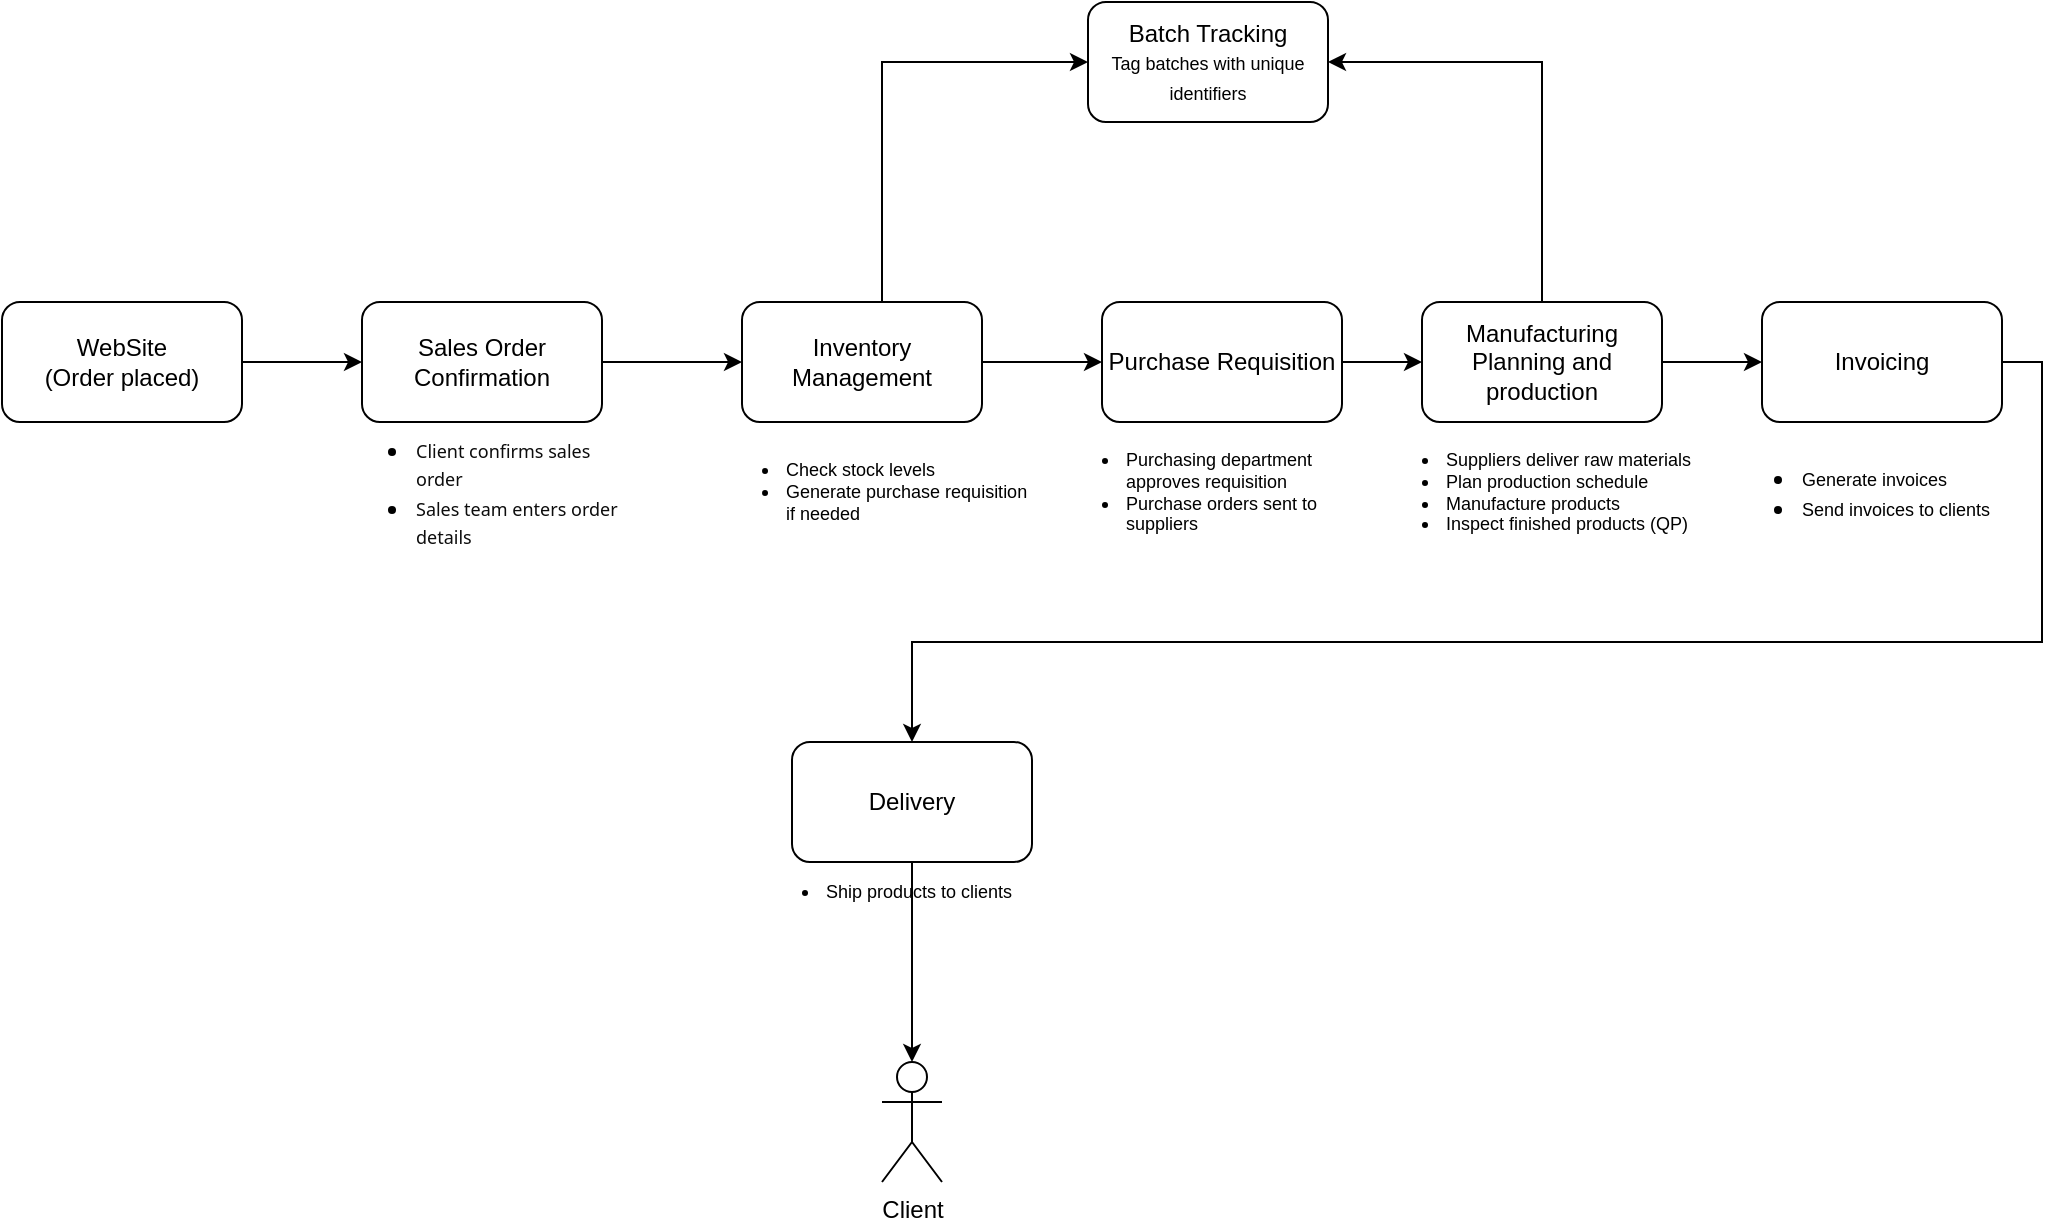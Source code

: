 <mxfile version="23.1.2" type="github">
  <diagram name="Page-1" id="cSCUYsurBvRqZyjOfCuI">
    <mxGraphModel dx="1331" dy="737" grid="1" gridSize="10" guides="1" tooltips="1" connect="1" arrows="1" fold="1" page="1" pageScale="1" pageWidth="1169" pageHeight="827" math="0" shadow="0">
      <root>
        <mxCell id="0" />
        <mxCell id="1" parent="0" />
        <mxCell id="OjhVu05yJqxauQ-d9Z52-17" style="edgeStyle=orthogonalEdgeStyle;rounded=0;orthogonalLoop=1;jettySize=auto;html=1;" edge="1" parent="1" source="OjhVu05yJqxauQ-d9Z52-1" target="OjhVu05yJqxauQ-d9Z52-2">
          <mxGeometry relative="1" as="geometry" />
        </mxCell>
        <mxCell id="OjhVu05yJqxauQ-d9Z52-1" value="WebSite&lt;br&gt;(Order placed)" style="rounded=1;whiteSpace=wrap;html=1;" vertex="1" parent="1">
          <mxGeometry x="70" y="270" width="120" height="60" as="geometry" />
        </mxCell>
        <mxCell id="OjhVu05yJqxauQ-d9Z52-18" style="edgeStyle=orthogonalEdgeStyle;rounded=0;orthogonalLoop=1;jettySize=auto;html=1;entryX=0;entryY=0.5;entryDx=0;entryDy=0;" edge="1" parent="1" source="OjhVu05yJqxauQ-d9Z52-2" target="OjhVu05yJqxauQ-d9Z52-4">
          <mxGeometry relative="1" as="geometry" />
        </mxCell>
        <mxCell id="OjhVu05yJqxauQ-d9Z52-2" value="Sales Order Confirmation" style="rounded=1;whiteSpace=wrap;html=1;" vertex="1" parent="1">
          <mxGeometry x="250" y="270" width="120" height="60" as="geometry" />
        </mxCell>
        <mxCell id="OjhVu05yJqxauQ-d9Z52-3" value="&lt;ul&gt;&lt;li&gt;&lt;span style=&quot;background-color: rgb(255, 255, 255); color: rgb(13, 13, 13); font-family: Söhne, ui-sans-serif, system-ui, -apple-system, &amp;quot;Segoe UI&amp;quot;, Roboto, Ubuntu, Cantarell, &amp;quot;Noto Sans&amp;quot;, sans-serif, &amp;quot;Helvetica Neue&amp;quot;, Arial, &amp;quot;Apple Color Emoji&amp;quot;, &amp;quot;Segoe UI Emoji&amp;quot;, &amp;quot;Segoe UI Symbol&amp;quot;, &amp;quot;Noto Color Emoji&amp;quot;; font-size: 9px;&quot;&gt;Client confirms sales order&lt;/span&gt;&lt;/li&gt;&lt;li&gt;&lt;span style=&quot;background-color: rgb(255, 255, 255); color: rgb(13, 13, 13); font-family: Söhne, ui-sans-serif, system-ui, -apple-system, &amp;quot;Segoe UI&amp;quot;, Roboto, Ubuntu, Cantarell, &amp;quot;Noto Sans&amp;quot;, sans-serif, &amp;quot;Helvetica Neue&amp;quot;, Arial, &amp;quot;Apple Color Emoji&amp;quot;, &amp;quot;Segoe UI Emoji&amp;quot;, &amp;quot;Segoe UI Symbol&amp;quot;, &amp;quot;Noto Color Emoji&amp;quot;; font-size: 9px;&quot;&gt;Sales team enters order details&lt;/span&gt;&lt;/li&gt;&lt;/ul&gt;" style="text;html=1;strokeColor=none;fillColor=none;align=left;verticalAlign=middle;whiteSpace=wrap;rounded=0;" vertex="1" parent="1">
          <mxGeometry x="235" y="340" width="150" height="50" as="geometry" />
        </mxCell>
        <mxCell id="OjhVu05yJqxauQ-d9Z52-19" style="edgeStyle=orthogonalEdgeStyle;rounded=0;orthogonalLoop=1;jettySize=auto;html=1;" edge="1" parent="1" source="OjhVu05yJqxauQ-d9Z52-4" target="OjhVu05yJqxauQ-d9Z52-6">
          <mxGeometry relative="1" as="geometry" />
        </mxCell>
        <mxCell id="OjhVu05yJqxauQ-d9Z52-24" style="edgeStyle=orthogonalEdgeStyle;rounded=0;orthogonalLoop=1;jettySize=auto;html=1;" edge="1" parent="1" source="OjhVu05yJqxauQ-d9Z52-4" target="OjhVu05yJqxauQ-d9Z52-15">
          <mxGeometry relative="1" as="geometry">
            <Array as="points">
              <mxPoint x="510" y="150" />
            </Array>
          </mxGeometry>
        </mxCell>
        <mxCell id="OjhVu05yJqxauQ-d9Z52-4" value="Inventory Management" style="rounded=1;whiteSpace=wrap;html=1;" vertex="1" parent="1">
          <mxGeometry x="440" y="270" width="120" height="60" as="geometry" />
        </mxCell>
        <mxCell id="OjhVu05yJqxauQ-d9Z52-5" value="&lt;ul style=&quot;font-size: 9px;&quot;&gt;&lt;li&gt;&lt;span style=&quot;background-color: initial;&quot;&gt;Check stock levels&lt;/span&gt;&lt;/li&gt;&lt;li&gt;&lt;span style=&quot;background-color: initial;&quot;&gt;Generate purchase requisition if needed&lt;/span&gt;&lt;/li&gt;&lt;/ul&gt;" style="text;html=1;strokeColor=none;fillColor=none;align=left;verticalAlign=middle;whiteSpace=wrap;rounded=0;" vertex="1" parent="1">
          <mxGeometry x="420" y="340" width="165" height="50" as="geometry" />
        </mxCell>
        <mxCell id="OjhVu05yJqxauQ-d9Z52-20" style="edgeStyle=orthogonalEdgeStyle;rounded=0;orthogonalLoop=1;jettySize=auto;html=1;entryX=0;entryY=0.5;entryDx=0;entryDy=0;" edge="1" parent="1" source="OjhVu05yJqxauQ-d9Z52-6" target="OjhVu05yJqxauQ-d9Z52-8">
          <mxGeometry relative="1" as="geometry" />
        </mxCell>
        <mxCell id="OjhVu05yJqxauQ-d9Z52-6" value="Purchase Requisition" style="rounded=1;whiteSpace=wrap;html=1;" vertex="1" parent="1">
          <mxGeometry x="620" y="270" width="120" height="60" as="geometry" />
        </mxCell>
        <mxCell id="OjhVu05yJqxauQ-d9Z52-7" value="&lt;ul style=&quot;font-size: 9px;&quot;&gt;&lt;li&gt;&lt;span style=&quot;background-color: initial;&quot;&gt;Purchasing department approves requisition&lt;/span&gt;&lt;/li&gt;&lt;li&gt;&lt;span style=&quot;background-color: initial;&quot;&gt;Purchase orders sent to suppliers&lt;/span&gt;&lt;/li&gt;&lt;/ul&gt;" style="text;html=1;strokeColor=none;fillColor=none;align=left;verticalAlign=middle;whiteSpace=wrap;rounded=0;" vertex="1" parent="1">
          <mxGeometry x="590" y="340" width="165" height="50" as="geometry" />
        </mxCell>
        <mxCell id="OjhVu05yJqxauQ-d9Z52-21" style="edgeStyle=orthogonalEdgeStyle;rounded=0;orthogonalLoop=1;jettySize=auto;html=1;entryX=0;entryY=0.5;entryDx=0;entryDy=0;" edge="1" parent="1" source="OjhVu05yJqxauQ-d9Z52-8" target="OjhVu05yJqxauQ-d9Z52-10">
          <mxGeometry relative="1" as="geometry" />
        </mxCell>
        <mxCell id="OjhVu05yJqxauQ-d9Z52-26" style="edgeStyle=orthogonalEdgeStyle;rounded=0;orthogonalLoop=1;jettySize=auto;html=1;entryX=1;entryY=0.5;entryDx=0;entryDy=0;" edge="1" parent="1" source="OjhVu05yJqxauQ-d9Z52-8" target="OjhVu05yJqxauQ-d9Z52-15">
          <mxGeometry relative="1" as="geometry">
            <Array as="points">
              <mxPoint x="840" y="150" />
            </Array>
          </mxGeometry>
        </mxCell>
        <mxCell id="OjhVu05yJqxauQ-d9Z52-8" value="Manufacturing Planning and production" style="rounded=1;whiteSpace=wrap;html=1;" vertex="1" parent="1">
          <mxGeometry x="780" y="270" width="120" height="60" as="geometry" />
        </mxCell>
        <mxCell id="OjhVu05yJqxauQ-d9Z52-9" value="&lt;ul style=&quot;font-size: 9px;&quot;&gt;&lt;li&gt;Suppliers deliver raw materials&lt;br&gt;&lt;/li&gt;&lt;li&gt;Plan production schedule&lt;br&gt;&lt;/li&gt;&lt;li&gt;Manufacture products&lt;br&gt;&lt;/li&gt;&lt;li&gt;Inspect finished products (QP)&lt;br&gt;&lt;/li&gt;&lt;/ul&gt;" style="text;html=1;strokeColor=none;fillColor=none;align=left;verticalAlign=middle;whiteSpace=wrap;rounded=0;" vertex="1" parent="1">
          <mxGeometry x="750" y="340" width="165" height="50" as="geometry" />
        </mxCell>
        <mxCell id="OjhVu05yJqxauQ-d9Z52-22" style="edgeStyle=orthogonalEdgeStyle;rounded=0;orthogonalLoop=1;jettySize=auto;html=1;" edge="1" parent="1" source="OjhVu05yJqxauQ-d9Z52-10" target="OjhVu05yJqxauQ-d9Z52-12">
          <mxGeometry relative="1" as="geometry">
            <Array as="points">
              <mxPoint x="1090" y="300" />
              <mxPoint x="1090" y="440" />
              <mxPoint x="525" y="440" />
            </Array>
          </mxGeometry>
        </mxCell>
        <mxCell id="OjhVu05yJqxauQ-d9Z52-10" value="Invoicing" style="rounded=1;whiteSpace=wrap;html=1;" vertex="1" parent="1">
          <mxGeometry x="950" y="270" width="120" height="60" as="geometry" />
        </mxCell>
        <mxCell id="OjhVu05yJqxauQ-d9Z52-11" value="&lt;ul&gt;&lt;li&gt;&lt;span style=&quot;font-size: 9px; background-color: initial;&quot;&gt;Generate invoices&lt;/span&gt;&lt;/li&gt;&lt;li&gt;&lt;span style=&quot;font-size: 9px; background-color: initial;&quot;&gt;Send invoices to clients&lt;/span&gt;&lt;/li&gt;&lt;/ul&gt;" style="text;html=1;strokeColor=none;fillColor=none;align=left;verticalAlign=middle;whiteSpace=wrap;rounded=0;" vertex="1" parent="1">
          <mxGeometry x="927.5" y="340" width="165" height="50" as="geometry" />
        </mxCell>
        <mxCell id="OjhVu05yJqxauQ-d9Z52-23" style="edgeStyle=orthogonalEdgeStyle;rounded=0;orthogonalLoop=1;jettySize=auto;html=1;" edge="1" parent="1" source="OjhVu05yJqxauQ-d9Z52-12" target="OjhVu05yJqxauQ-d9Z52-14">
          <mxGeometry relative="1" as="geometry" />
        </mxCell>
        <mxCell id="OjhVu05yJqxauQ-d9Z52-12" value="Delivery" style="rounded=1;whiteSpace=wrap;html=1;" vertex="1" parent="1">
          <mxGeometry x="465" y="490" width="120" height="60" as="geometry" />
        </mxCell>
        <mxCell id="OjhVu05yJqxauQ-d9Z52-13" value="&lt;ul style=&quot;font-size: 9px;&quot;&gt;&lt;li style=&quot;font-size: 9px;&quot;&gt;Ship products to clients&lt;br style=&quot;font-size: 9px;&quot;&gt;&lt;/li&gt;&lt;/ul&gt;" style="text;html=1;strokeColor=none;fillColor=none;align=left;verticalAlign=middle;whiteSpace=wrap;rounded=0;fontSize=9;" vertex="1" parent="1">
          <mxGeometry x="440" y="540" width="165" height="50" as="geometry" />
        </mxCell>
        <mxCell id="OjhVu05yJqxauQ-d9Z52-14" value="Client" style="shape=umlActor;verticalLabelPosition=bottom;verticalAlign=top;html=1;outlineConnect=0;" vertex="1" parent="1">
          <mxGeometry x="510" y="650" width="30" height="60" as="geometry" />
        </mxCell>
        <mxCell id="OjhVu05yJqxauQ-d9Z52-15" value="Batch Tracking&lt;br&gt;&lt;font style=&quot;font-size: 9px;&quot;&gt;Tag batches with unique identifiers&lt;/font&gt;" style="rounded=1;whiteSpace=wrap;html=1;" vertex="1" parent="1">
          <mxGeometry x="613" y="120" width="120" height="60" as="geometry" />
        </mxCell>
      </root>
    </mxGraphModel>
  </diagram>
</mxfile>
